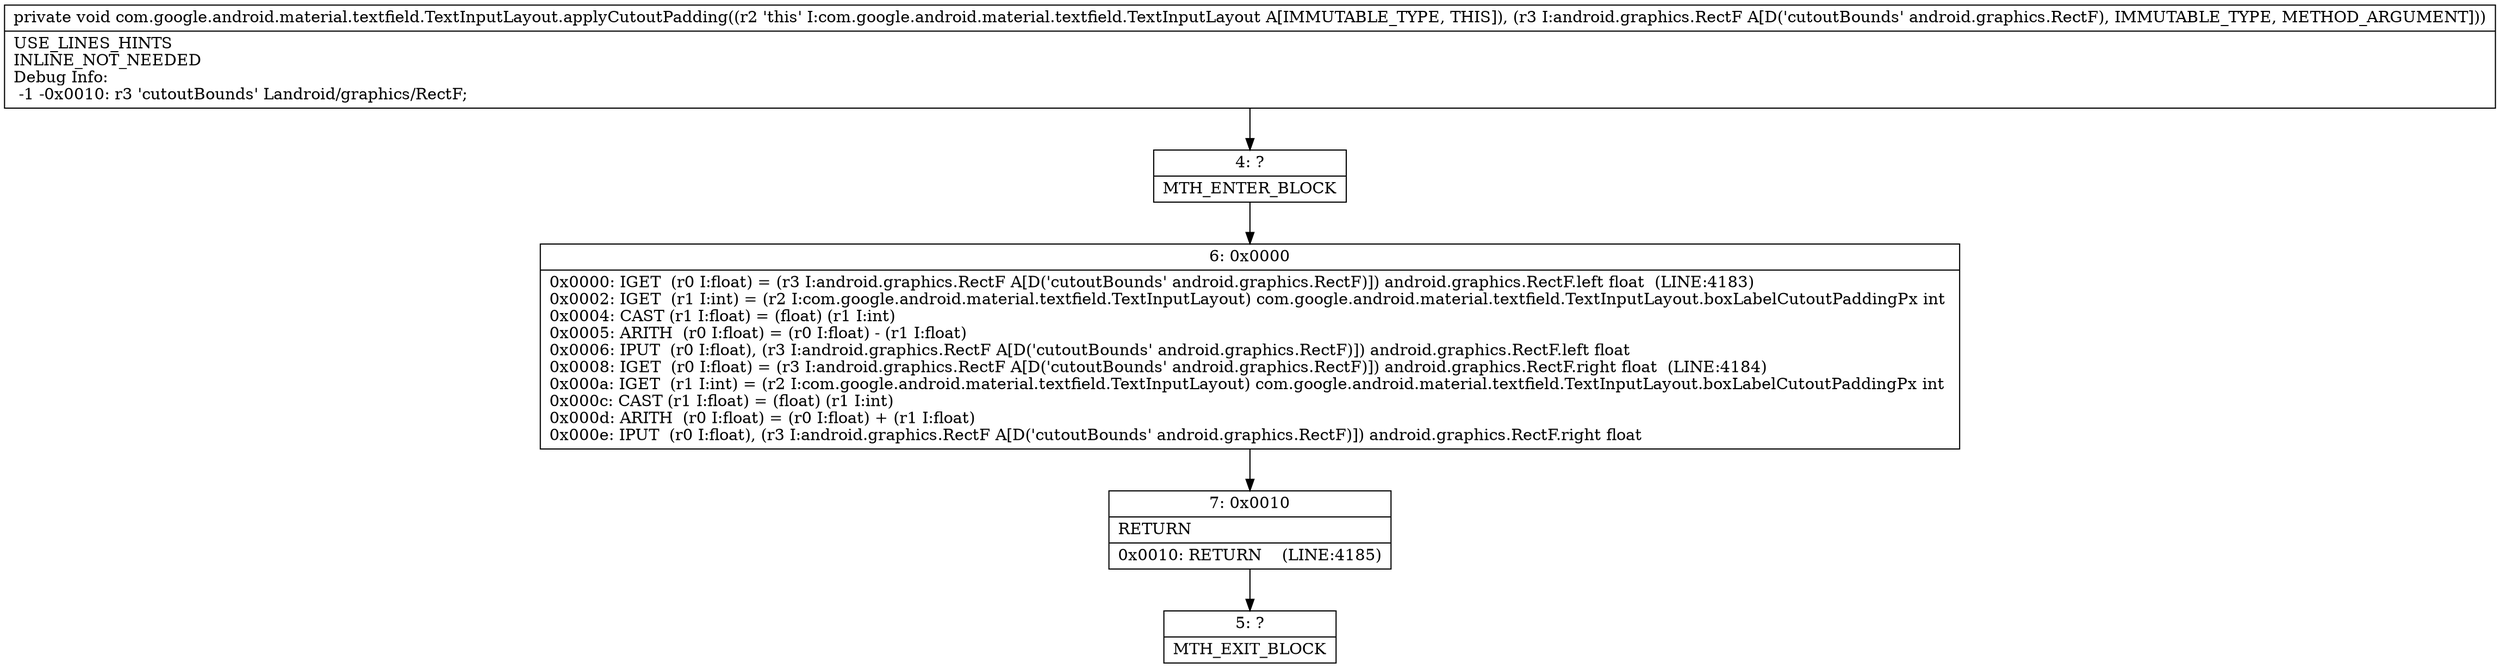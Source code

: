 digraph "CFG forcom.google.android.material.textfield.TextInputLayout.applyCutoutPadding(Landroid\/graphics\/RectF;)V" {
Node_4 [shape=record,label="{4\:\ ?|MTH_ENTER_BLOCK\l}"];
Node_6 [shape=record,label="{6\:\ 0x0000|0x0000: IGET  (r0 I:float) = (r3 I:android.graphics.RectF A[D('cutoutBounds' android.graphics.RectF)]) android.graphics.RectF.left float  (LINE:4183)\l0x0002: IGET  (r1 I:int) = (r2 I:com.google.android.material.textfield.TextInputLayout) com.google.android.material.textfield.TextInputLayout.boxLabelCutoutPaddingPx int \l0x0004: CAST (r1 I:float) = (float) (r1 I:int) \l0x0005: ARITH  (r0 I:float) = (r0 I:float) \- (r1 I:float) \l0x0006: IPUT  (r0 I:float), (r3 I:android.graphics.RectF A[D('cutoutBounds' android.graphics.RectF)]) android.graphics.RectF.left float \l0x0008: IGET  (r0 I:float) = (r3 I:android.graphics.RectF A[D('cutoutBounds' android.graphics.RectF)]) android.graphics.RectF.right float  (LINE:4184)\l0x000a: IGET  (r1 I:int) = (r2 I:com.google.android.material.textfield.TextInputLayout) com.google.android.material.textfield.TextInputLayout.boxLabelCutoutPaddingPx int \l0x000c: CAST (r1 I:float) = (float) (r1 I:int) \l0x000d: ARITH  (r0 I:float) = (r0 I:float) + (r1 I:float) \l0x000e: IPUT  (r0 I:float), (r3 I:android.graphics.RectF A[D('cutoutBounds' android.graphics.RectF)]) android.graphics.RectF.right float \l}"];
Node_7 [shape=record,label="{7\:\ 0x0010|RETURN\l|0x0010: RETURN    (LINE:4185)\l}"];
Node_5 [shape=record,label="{5\:\ ?|MTH_EXIT_BLOCK\l}"];
MethodNode[shape=record,label="{private void com.google.android.material.textfield.TextInputLayout.applyCutoutPadding((r2 'this' I:com.google.android.material.textfield.TextInputLayout A[IMMUTABLE_TYPE, THIS]), (r3 I:android.graphics.RectF A[D('cutoutBounds' android.graphics.RectF), IMMUTABLE_TYPE, METHOD_ARGUMENT]))  | USE_LINES_HINTS\lINLINE_NOT_NEEDED\lDebug Info:\l  \-1 \-0x0010: r3 'cutoutBounds' Landroid\/graphics\/RectF;\l}"];
MethodNode -> Node_4;Node_4 -> Node_6;
Node_6 -> Node_7;
Node_7 -> Node_5;
}

